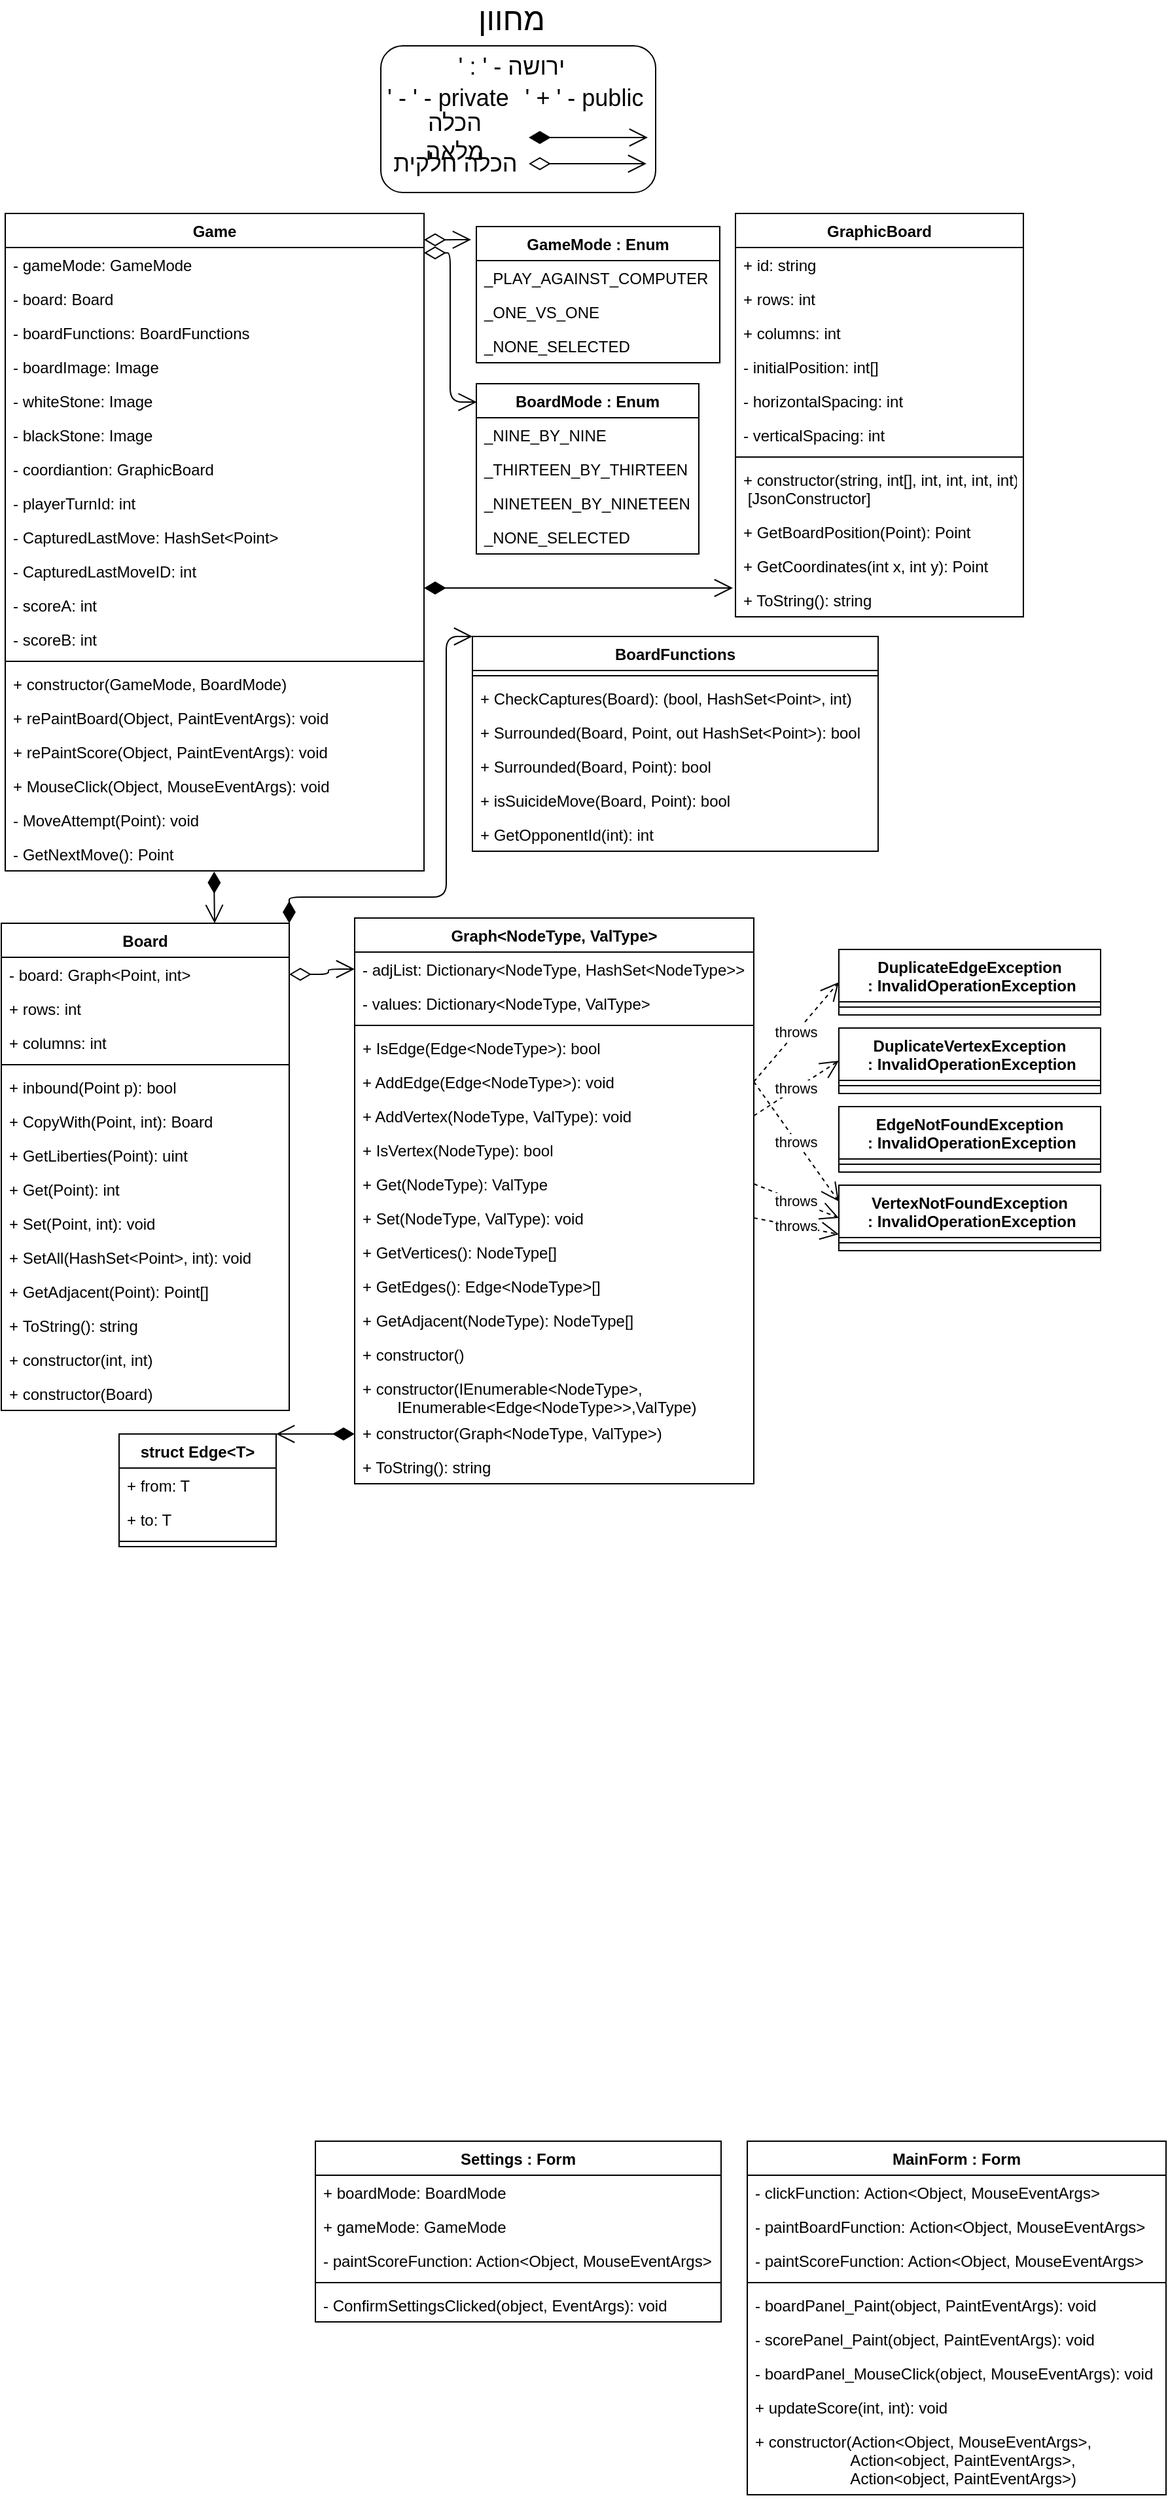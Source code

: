 <mxfile version="14.6.13" type="device"><diagram id="C5RBs43oDa-KdzZeNtuy" name="Page-1"><mxGraphModel dx="1331" dy="2022" grid="1" gridSize="10" guides="1" tooltips="1" connect="1" arrows="1" fold="1" page="1" pageScale="1" pageWidth="827" pageHeight="1169" math="0" shadow="0"><root><mxCell id="WIyWlLk6GJQsqaUBKTNV-0"/><mxCell id="WIyWlLk6GJQsqaUBKTNV-1" parent="WIyWlLk6GJQsqaUBKTNV-0"/><mxCell id="zkfFHV4jXpPFQw0GAbJ--17" value="Graph&lt;NodeType, ValType&gt;" style="swimlane;fontStyle=1;align=center;verticalAlign=top;childLayout=stackLayout;horizontal=1;startSize=26;horizontalStack=0;resizeParent=1;resizeLast=0;collapsible=1;marginBottom=0;rounded=0;shadow=0;strokeWidth=1;" parent="WIyWlLk6GJQsqaUBKTNV-1" vertex="1"><mxGeometry x="300" y="636" width="305" height="432" as="geometry"><mxRectangle x="550" y="140" width="160" height="26" as="alternateBounds"/></mxGeometry></mxCell><mxCell id="zkfFHV4jXpPFQw0GAbJ--18" value="- adjList: Dictionary&lt;NodeType, HashSet&lt;NodeType&gt;&gt;" style="text;align=left;verticalAlign=top;spacingLeft=4;spacingRight=4;overflow=hidden;rotatable=0;points=[[0,0.5],[1,0.5]];portConstraint=eastwest;" parent="zkfFHV4jXpPFQw0GAbJ--17" vertex="1"><mxGeometry y="26" width="305" height="26" as="geometry"/></mxCell><mxCell id="zkfFHV4jXpPFQw0GAbJ--19" value="- values: Dictionary&lt;NodeType, ValType&gt;" style="text;align=left;verticalAlign=top;spacingLeft=4;spacingRight=4;overflow=hidden;rotatable=0;points=[[0,0.5],[1,0.5]];portConstraint=eastwest;rounded=0;shadow=0;html=0;" parent="zkfFHV4jXpPFQw0GAbJ--17" vertex="1"><mxGeometry y="52" width="305" height="26" as="geometry"/></mxCell><mxCell id="zkfFHV4jXpPFQw0GAbJ--23" value="" style="line;html=1;strokeWidth=1;align=left;verticalAlign=middle;spacingTop=-1;spacingLeft=3;spacingRight=3;rotatable=0;labelPosition=right;points=[];portConstraint=eastwest;" parent="zkfFHV4jXpPFQw0GAbJ--17" vertex="1"><mxGeometry y="78" width="305" height="8" as="geometry"/></mxCell><mxCell id="zkfFHV4jXpPFQw0GAbJ--24" value="+ IsEdge(Edge&lt;NodeType&gt;): bool" style="text;align=left;verticalAlign=top;spacingLeft=4;spacingRight=4;overflow=hidden;rotatable=0;points=[[0,0.5],[1,0.5]];portConstraint=eastwest;" parent="zkfFHV4jXpPFQw0GAbJ--17" vertex="1"><mxGeometry y="86" width="305" height="26" as="geometry"/></mxCell><mxCell id="nq39gOiskiao8CC0MEK8-14" value="+ AddEdge(Edge&lt;NodeType&gt;): void" style="text;align=left;verticalAlign=top;spacingLeft=4;spacingRight=4;overflow=hidden;rotatable=0;points=[[0,0.5],[1,0.5]];portConstraint=eastwest;" parent="zkfFHV4jXpPFQw0GAbJ--17" vertex="1"><mxGeometry y="112" width="305" height="26" as="geometry"/></mxCell><mxCell id="nq39gOiskiao8CC0MEK8-15" value="+ AddVertex(NodeType, ValType): void" style="text;align=left;verticalAlign=top;spacingLeft=4;spacingRight=4;overflow=hidden;rotatable=0;points=[[0,0.5],[1,0.5]];portConstraint=eastwest;" parent="zkfFHV4jXpPFQw0GAbJ--17" vertex="1"><mxGeometry y="138" width="305" height="26" as="geometry"/></mxCell><mxCell id="nq39gOiskiao8CC0MEK8-16" value="+ IsVertex(NodeType): bool" style="text;align=left;verticalAlign=top;spacingLeft=4;spacingRight=4;overflow=hidden;rotatable=0;points=[[0,0.5],[1,0.5]];portConstraint=eastwest;" parent="zkfFHV4jXpPFQw0GAbJ--17" vertex="1"><mxGeometry y="164" width="305" height="26" as="geometry"/></mxCell><mxCell id="nq39gOiskiao8CC0MEK8-18" value="+ Get(NodeType): ValType" style="text;align=left;verticalAlign=top;spacingLeft=4;spacingRight=4;overflow=hidden;rotatable=0;points=[[0,0.5],[1,0.5]];portConstraint=eastwest;" parent="zkfFHV4jXpPFQw0GAbJ--17" vertex="1"><mxGeometry y="190" width="305" height="26" as="geometry"/></mxCell><mxCell id="nq39gOiskiao8CC0MEK8-17" value="+ Set(NodeType, ValType): void" style="text;align=left;verticalAlign=top;spacingLeft=4;spacingRight=4;overflow=hidden;rotatable=0;points=[[0,0.5],[1,0.5]];portConstraint=eastwest;" parent="zkfFHV4jXpPFQw0GAbJ--17" vertex="1"><mxGeometry y="216" width="305" height="26" as="geometry"/></mxCell><mxCell id="AbE8w5AkDCyP-U5R1b4D-13" value="+ GetVertices(): NodeType[] " style="text;align=left;verticalAlign=top;spacingLeft=4;spacingRight=4;overflow=hidden;rotatable=0;points=[[0,0.5],[1,0.5]];portConstraint=eastwest;" parent="zkfFHV4jXpPFQw0GAbJ--17" vertex="1"><mxGeometry y="242" width="305" height="26" as="geometry"/></mxCell><mxCell id="AbE8w5AkDCyP-U5R1b4D-14" value="+ GetEdges(): Edge&lt;NodeType&gt;[]" style="text;align=left;verticalAlign=top;spacingLeft=4;spacingRight=4;overflow=hidden;rotatable=0;points=[[0,0.5],[1,0.5]];portConstraint=eastwest;" parent="zkfFHV4jXpPFQw0GAbJ--17" vertex="1"><mxGeometry y="268" width="305" height="26" as="geometry"/></mxCell><mxCell id="AbE8w5AkDCyP-U5R1b4D-15" value="+ GetAdjacent(NodeType): NodeType[]" style="text;align=left;verticalAlign=top;spacingLeft=4;spacingRight=4;overflow=hidden;rotatable=0;points=[[0,0.5],[1,0.5]];portConstraint=eastwest;" parent="zkfFHV4jXpPFQw0GAbJ--17" vertex="1"><mxGeometry y="294" width="305" height="26" as="geometry"/></mxCell><mxCell id="64aTgKMH3SG0tLnW1F_8-0" value="+ constructor()" style="text;align=left;verticalAlign=top;spacingLeft=4;spacingRight=4;overflow=hidden;rotatable=0;points=[[0,0.5],[1,0.5]];portConstraint=eastwest;" parent="zkfFHV4jXpPFQw0GAbJ--17" vertex="1"><mxGeometry y="320" width="305" height="26" as="geometry"/></mxCell><mxCell id="nq39gOiskiao8CC0MEK8-36" value="+ constructor(IEnumerable&lt;NodeType&gt;,&#10;        IEnumerable&lt;Edge&lt;NodeType&gt;&gt;,ValType)" style="text;align=left;verticalAlign=top;spacingLeft=4;spacingRight=4;overflow=hidden;rotatable=0;points=[[0,0.5],[1,0.5]];portConstraint=eastwest;" parent="zkfFHV4jXpPFQw0GAbJ--17" vertex="1"><mxGeometry y="346" width="305" height="34" as="geometry"/></mxCell><mxCell id="64aTgKMH3SG0tLnW1F_8-1" value="+ constructor(Graph&lt;NodeType, ValType&gt;)" style="text;align=left;verticalAlign=top;spacingLeft=4;spacingRight=4;overflow=hidden;rotatable=0;points=[[0,0.5],[1,0.5]];portConstraint=eastwest;" parent="zkfFHV4jXpPFQw0GAbJ--17" vertex="1"><mxGeometry y="380" width="305" height="26" as="geometry"/></mxCell><mxCell id="64aTgKMH3SG0tLnW1F_8-3" value="+ ToString(): string" style="text;align=left;verticalAlign=top;spacingLeft=4;spacingRight=4;overflow=hidden;rotatable=0;points=[[0,0.5],[1,0.5]];portConstraint=eastwest;" parent="zkfFHV4jXpPFQw0GAbJ--17" vertex="1"><mxGeometry y="406" width="305" height="26" as="geometry"/></mxCell><mxCell id="nq39gOiskiao8CC0MEK8-0" value="DuplicateVertexException&#10; : InvalidOperationException" style="swimlane;fontStyle=1;align=center;verticalAlign=top;childLayout=stackLayout;horizontal=1;startSize=40;horizontalStack=0;resizeParent=1;resizeLast=0;collapsible=1;marginBottom=0;rounded=0;shadow=0;strokeWidth=1;" parent="WIyWlLk6GJQsqaUBKTNV-1" vertex="1"><mxGeometry x="670" y="720" width="200" height="50" as="geometry"><mxRectangle x="550" y="140" width="160" height="26" as="alternateBounds"/></mxGeometry></mxCell><mxCell id="nq39gOiskiao8CC0MEK8-5" value="" style="line;html=1;strokeWidth=1;align=left;verticalAlign=middle;spacingTop=-1;spacingLeft=3;spacingRight=3;rotatable=0;labelPosition=right;points=[];portConstraint=eastwest;" parent="nq39gOiskiao8CC0MEK8-0" vertex="1"><mxGeometry y="40" width="200" height="8" as="geometry"/></mxCell><mxCell id="nq39gOiskiao8CC0MEK8-8" value="VertexNotFoundException&#10; : InvalidOperationException" style="swimlane;fontStyle=1;align=center;verticalAlign=top;childLayout=stackLayout;horizontal=1;startSize=40;horizontalStack=0;resizeParent=1;resizeLast=0;collapsible=1;marginBottom=0;rounded=0;shadow=0;strokeWidth=1;" parent="WIyWlLk6GJQsqaUBKTNV-1" vertex="1"><mxGeometry x="670" y="840" width="200" height="50" as="geometry"><mxRectangle x="550" y="140" width="160" height="26" as="alternateBounds"/></mxGeometry></mxCell><mxCell id="nq39gOiskiao8CC0MEK8-9" value="" style="line;html=1;strokeWidth=1;align=left;verticalAlign=middle;spacingTop=-1;spacingLeft=3;spacingRight=3;rotatable=0;labelPosition=right;points=[];portConstraint=eastwest;" parent="nq39gOiskiao8CC0MEK8-8" vertex="1"><mxGeometry y="40" width="200" height="8" as="geometry"/></mxCell><mxCell id="nq39gOiskiao8CC0MEK8-10" value="DuplicateEdgeException&#10; : InvalidOperationException" style="swimlane;fontStyle=1;align=center;verticalAlign=top;childLayout=stackLayout;horizontal=1;startSize=40;horizontalStack=0;resizeParent=1;resizeLast=0;collapsible=1;marginBottom=0;rounded=0;shadow=0;strokeWidth=1;" parent="WIyWlLk6GJQsqaUBKTNV-1" vertex="1"><mxGeometry x="670" y="660" width="200" height="50" as="geometry"><mxRectangle x="550" y="140" width="160" height="26" as="alternateBounds"/></mxGeometry></mxCell><mxCell id="nq39gOiskiao8CC0MEK8-11" value="" style="line;html=1;strokeWidth=1;align=left;verticalAlign=middle;spacingTop=-1;spacingLeft=3;spacingRight=3;rotatable=0;labelPosition=right;points=[];portConstraint=eastwest;" parent="nq39gOiskiao8CC0MEK8-10" vertex="1"><mxGeometry y="40" width="200" height="8" as="geometry"/></mxCell><mxCell id="nq39gOiskiao8CC0MEK8-12" value="EdgeNotFoundException&#10; : InvalidOperationException" style="swimlane;fontStyle=1;align=center;verticalAlign=top;childLayout=stackLayout;horizontal=1;startSize=40;horizontalStack=0;resizeParent=1;resizeLast=0;collapsible=1;marginBottom=0;rounded=0;shadow=0;strokeWidth=1;" parent="WIyWlLk6GJQsqaUBKTNV-1" vertex="1"><mxGeometry x="670" y="780" width="200" height="50" as="geometry"><mxRectangle x="550" y="140" width="160" height="26" as="alternateBounds"/></mxGeometry></mxCell><mxCell id="nq39gOiskiao8CC0MEK8-13" value="" style="line;html=1;strokeWidth=1;align=left;verticalAlign=middle;spacingTop=-1;spacingLeft=3;spacingRight=3;rotatable=0;labelPosition=right;points=[];portConstraint=eastwest;" parent="nq39gOiskiao8CC0MEK8-12" vertex="1"><mxGeometry y="40" width="200" height="8" as="geometry"/></mxCell><mxCell id="nq39gOiskiao8CC0MEK8-19" value="throws" style="endArrow=open;endSize=12;dashed=1;html=1;entryX=0;entryY=0.25;entryDx=0;entryDy=0;exitX=1;exitY=0.5;exitDx=0;exitDy=0;" parent="WIyWlLk6GJQsqaUBKTNV-1" source="nq39gOiskiao8CC0MEK8-14" target="nq39gOiskiao8CC0MEK8-8" edge="1"><mxGeometry width="160" relative="1" as="geometry"><mxPoint x="335" y="1308" as="sourcePoint"/><mxPoint x="495" y="1308" as="targetPoint"/></mxGeometry></mxCell><mxCell id="nq39gOiskiao8CC0MEK8-20" value="throws" style="endArrow=open;endSize=12;dashed=1;html=1;entryX=0;entryY=0.5;entryDx=0;entryDy=0;exitX=1;exitY=0.5;exitDx=0;exitDy=0;" parent="WIyWlLk6GJQsqaUBKTNV-1" source="nq39gOiskiao8CC0MEK8-14" target="nq39gOiskiao8CC0MEK8-10" edge="1"><mxGeometry width="160" relative="1" as="geometry"><mxPoint x="445" y="1293" as="sourcePoint"/><mxPoint x="555" y="1263" as="targetPoint"/></mxGeometry></mxCell><mxCell id="nq39gOiskiao8CC0MEK8-21" value="throws" style="endArrow=open;endSize=12;dashed=1;html=1;exitX=1;exitY=0.5;exitDx=0;exitDy=0;entryX=0;entryY=0.5;entryDx=0;entryDy=0;" parent="WIyWlLk6GJQsqaUBKTNV-1" source="nq39gOiskiao8CC0MEK8-15" target="nq39gOiskiao8CC0MEK8-0" edge="1"><mxGeometry width="160" relative="1" as="geometry"><mxPoint x="455" y="1303" as="sourcePoint"/><mxPoint x="495" y="1358" as="targetPoint"/></mxGeometry></mxCell><mxCell id="nq39gOiskiao8CC0MEK8-22" value="throws" style="endArrow=open;endSize=12;dashed=1;html=1;entryX=0;entryY=0.5;entryDx=0;entryDy=0;exitX=1;exitY=0.5;exitDx=0;exitDy=0;" parent="WIyWlLk6GJQsqaUBKTNV-1" source="nq39gOiskiao8CC0MEK8-18" target="nq39gOiskiao8CC0MEK8-8" edge="1"><mxGeometry width="160" relative="1" as="geometry"><mxPoint x="465" y="1313" as="sourcePoint"/><mxPoint x="575" y="1283" as="targetPoint"/></mxGeometry></mxCell><mxCell id="nq39gOiskiao8CC0MEK8-23" value="throws" style="endArrow=open;endSize=12;dashed=1;html=1;exitX=1;exitY=0.5;exitDx=0;exitDy=0;entryX=0;entryY=0.75;entryDx=0;entryDy=0;" parent="WIyWlLk6GJQsqaUBKTNV-1" source="nq39gOiskiao8CC0MEK8-17" target="nq39gOiskiao8CC0MEK8-8" edge="1"><mxGeometry width="160" relative="1" as="geometry"><mxPoint x="475" y="1323" as="sourcePoint"/><mxPoint x="545" y="1386" as="targetPoint"/></mxGeometry></mxCell><mxCell id="nq39gOiskiao8CC0MEK8-24" value="struct Edge&lt;T&gt;" style="swimlane;fontStyle=1;align=center;verticalAlign=top;childLayout=stackLayout;horizontal=1;startSize=26;horizontalStack=0;resizeParent=1;resizeLast=0;collapsible=1;marginBottom=0;rounded=0;shadow=0;strokeWidth=1;" parent="WIyWlLk6GJQsqaUBKTNV-1" vertex="1"><mxGeometry x="120" y="1030" width="120" height="86" as="geometry"><mxRectangle x="550" y="140" width="160" height="26" as="alternateBounds"/></mxGeometry></mxCell><mxCell id="nq39gOiskiao8CC0MEK8-25" value="+ from: T" style="text;align=left;verticalAlign=top;spacingLeft=4;spacingRight=4;overflow=hidden;rotatable=0;points=[[0,0.5],[1,0.5]];portConstraint=eastwest;" parent="nq39gOiskiao8CC0MEK8-24" vertex="1"><mxGeometry y="26" width="120" height="26" as="geometry"/></mxCell><mxCell id="nq39gOiskiao8CC0MEK8-26" value="+ to: T" style="text;align=left;verticalAlign=top;spacingLeft=4;spacingRight=4;overflow=hidden;rotatable=0;points=[[0,0.5],[1,0.5]];portConstraint=eastwest;rounded=0;shadow=0;html=0;" parent="nq39gOiskiao8CC0MEK8-24" vertex="1"><mxGeometry y="52" width="120" height="26" as="geometry"/></mxCell><mxCell id="nq39gOiskiao8CC0MEK8-27" value="" style="line;html=1;strokeWidth=1;align=left;verticalAlign=middle;spacingTop=-1;spacingLeft=3;spacingRight=3;rotatable=0;labelPosition=right;points=[];portConstraint=eastwest;" parent="nq39gOiskiao8CC0MEK8-24" vertex="1"><mxGeometry y="78" width="120" height="8" as="geometry"/></mxCell><mxCell id="AbE8w5AkDCyP-U5R1b4D-0" value="GameMode : Enum" style="swimlane;fontStyle=1;childLayout=stackLayout;horizontal=1;startSize=26;fillColor=none;horizontalStack=0;resizeParent=1;resizeParentMax=0;resizeLast=0;collapsible=1;marginBottom=0;" parent="WIyWlLk6GJQsqaUBKTNV-1" vertex="1"><mxGeometry x="393" y="108" width="186" height="104" as="geometry"/></mxCell><mxCell id="AbE8w5AkDCyP-U5R1b4D-1" value="_PLAY_AGAINST_COMPUTER" style="text;strokeColor=none;fillColor=none;align=left;verticalAlign=top;spacingLeft=4;spacingRight=4;overflow=hidden;rotatable=0;points=[[0,0.5],[1,0.5]];portConstraint=eastwest;" parent="AbE8w5AkDCyP-U5R1b4D-0" vertex="1"><mxGeometry y="26" width="186" height="26" as="geometry"/></mxCell><mxCell id="AbE8w5AkDCyP-U5R1b4D-2" value="_ONE_VS_ONE" style="text;strokeColor=none;fillColor=none;align=left;verticalAlign=top;spacingLeft=4;spacingRight=4;overflow=hidden;rotatable=0;points=[[0,0.5],[1,0.5]];portConstraint=eastwest;" parent="AbE8w5AkDCyP-U5R1b4D-0" vertex="1"><mxGeometry y="52" width="186" height="26" as="geometry"/></mxCell><mxCell id="AbE8w5AkDCyP-U5R1b4D-3" value="_NONE_SELECTED" style="text;strokeColor=none;fillColor=none;align=left;verticalAlign=top;spacingLeft=4;spacingRight=4;overflow=hidden;rotatable=0;points=[[0,0.5],[1,0.5]];portConstraint=eastwest;" parent="AbE8w5AkDCyP-U5R1b4D-0" vertex="1"><mxGeometry y="78" width="186" height="26" as="geometry"/></mxCell><mxCell id="AbE8w5AkDCyP-U5R1b4D-4" value="BoardMode : Enum" style="swimlane;fontStyle=1;childLayout=stackLayout;horizontal=1;startSize=26;fillColor=none;horizontalStack=0;resizeParent=1;resizeParentMax=0;resizeLast=0;collapsible=1;marginBottom=0;" parent="WIyWlLk6GJQsqaUBKTNV-1" vertex="1"><mxGeometry x="393" y="228" width="170" height="130" as="geometry"/></mxCell><mxCell id="AbE8w5AkDCyP-U5R1b4D-5" value="_NINE_BY_NINE" style="text;strokeColor=none;fillColor=none;align=left;verticalAlign=top;spacingLeft=4;spacingRight=4;overflow=hidden;rotatable=0;points=[[0,0.5],[1,0.5]];portConstraint=eastwest;" parent="AbE8w5AkDCyP-U5R1b4D-4" vertex="1"><mxGeometry y="26" width="170" height="26" as="geometry"/></mxCell><mxCell id="AbE8w5AkDCyP-U5R1b4D-6" value="_THIRTEEN_BY_THIRTEEN" style="text;strokeColor=none;fillColor=none;align=left;verticalAlign=top;spacingLeft=4;spacingRight=4;overflow=hidden;rotatable=0;points=[[0,0.5],[1,0.5]];portConstraint=eastwest;" parent="AbE8w5AkDCyP-U5R1b4D-4" vertex="1"><mxGeometry y="52" width="170" height="26" as="geometry"/></mxCell><mxCell id="AbE8w5AkDCyP-U5R1b4D-7" value="_NINETEEN_BY_NINETEEN" style="text;strokeColor=none;fillColor=none;align=left;verticalAlign=top;spacingLeft=4;spacingRight=4;overflow=hidden;rotatable=0;points=[[0,0.5],[1,0.5]];portConstraint=eastwest;" parent="AbE8w5AkDCyP-U5R1b4D-4" vertex="1"><mxGeometry y="78" width="170" height="26" as="geometry"/></mxCell><mxCell id="AbE8w5AkDCyP-U5R1b4D-8" value="_NONE_SELECTED" style="text;strokeColor=none;fillColor=none;align=left;verticalAlign=top;spacingLeft=4;spacingRight=4;overflow=hidden;rotatable=0;points=[[0,0.5],[1,0.5]];portConstraint=eastwest;" parent="AbE8w5AkDCyP-U5R1b4D-4" vertex="1"><mxGeometry y="104" width="170" height="26" as="geometry"/></mxCell><mxCell id="AbE8w5AkDCyP-U5R1b4D-9" value="Game" style="swimlane;fontStyle=1;align=center;verticalAlign=top;childLayout=stackLayout;horizontal=1;startSize=26;horizontalStack=0;resizeParent=1;resizeParentMax=0;resizeLast=0;collapsible=1;marginBottom=0;" parent="WIyWlLk6GJQsqaUBKTNV-1" vertex="1"><mxGeometry x="33" y="98" width="320" height="502" as="geometry"/></mxCell><mxCell id="AbE8w5AkDCyP-U5R1b4D-10" value="- gameMode: GameMode" style="text;strokeColor=none;fillColor=none;align=left;verticalAlign=top;spacingLeft=4;spacingRight=4;overflow=hidden;rotatable=0;points=[[0,0.5],[1,0.5]];portConstraint=eastwest;" parent="AbE8w5AkDCyP-U5R1b4D-9" vertex="1"><mxGeometry y="26" width="320" height="26" as="geometry"/></mxCell><mxCell id="AbE8w5AkDCyP-U5R1b4D-69" value="- board: Board&#10;" style="text;strokeColor=none;fillColor=none;align=left;verticalAlign=top;spacingLeft=4;spacingRight=4;overflow=hidden;rotatable=0;points=[[0,0.5],[1,0.5]];portConstraint=eastwest;" parent="AbE8w5AkDCyP-U5R1b4D-9" vertex="1"><mxGeometry y="52" width="320" height="26" as="geometry"/></mxCell><mxCell id="AbE8w5AkDCyP-U5R1b4D-70" value="- boardFunctions: BoardFunctions" style="text;strokeColor=none;fillColor=none;align=left;verticalAlign=top;spacingLeft=4;spacingRight=4;overflow=hidden;rotatable=0;points=[[0,0.5],[1,0.5]];portConstraint=eastwest;" parent="AbE8w5AkDCyP-U5R1b4D-9" vertex="1"><mxGeometry y="78" width="320" height="26" as="geometry"/></mxCell><mxCell id="AbE8w5AkDCyP-U5R1b4D-71" value="- boardImage: Image" style="text;strokeColor=none;fillColor=none;align=left;verticalAlign=top;spacingLeft=4;spacingRight=4;overflow=hidden;rotatable=0;points=[[0,0.5],[1,0.5]];portConstraint=eastwest;" parent="AbE8w5AkDCyP-U5R1b4D-9" vertex="1"><mxGeometry y="104" width="320" height="26" as="geometry"/></mxCell><mxCell id="AbE8w5AkDCyP-U5R1b4D-72" value="- whiteStone: Image" style="text;strokeColor=none;fillColor=none;align=left;verticalAlign=top;spacingLeft=4;spacingRight=4;overflow=hidden;rotatable=0;points=[[0,0.5],[1,0.5]];portConstraint=eastwest;" parent="AbE8w5AkDCyP-U5R1b4D-9" vertex="1"><mxGeometry y="130" width="320" height="26" as="geometry"/></mxCell><mxCell id="AbE8w5AkDCyP-U5R1b4D-73" value="- blackStone: Image" style="text;strokeColor=none;fillColor=none;align=left;verticalAlign=top;spacingLeft=4;spacingRight=4;overflow=hidden;rotatable=0;points=[[0,0.5],[1,0.5]];portConstraint=eastwest;" parent="AbE8w5AkDCyP-U5R1b4D-9" vertex="1"><mxGeometry y="156" width="320" height="26" as="geometry"/></mxCell><mxCell id="AbE8w5AkDCyP-U5R1b4D-74" value="- coordiantion: GraphicBoard" style="text;strokeColor=none;fillColor=none;align=left;verticalAlign=top;spacingLeft=4;spacingRight=4;overflow=hidden;rotatable=0;points=[[0,0.5],[1,0.5]];portConstraint=eastwest;" parent="AbE8w5AkDCyP-U5R1b4D-9" vertex="1"><mxGeometry y="182" width="320" height="26" as="geometry"/></mxCell><mxCell id="AbE8w5AkDCyP-U5R1b4D-81" value="- playerTurnId: int" style="text;strokeColor=none;fillColor=none;align=left;verticalAlign=top;spacingLeft=4;spacingRight=4;overflow=hidden;rotatable=0;points=[[0,0.5],[1,0.5]];portConstraint=eastwest;" parent="AbE8w5AkDCyP-U5R1b4D-9" vertex="1"><mxGeometry y="208" width="320" height="26" as="geometry"/></mxCell><mxCell id="AbE8w5AkDCyP-U5R1b4D-82" value="- CapturedLastMove: HashSet&lt;Point&gt;" style="text;strokeColor=none;fillColor=none;align=left;verticalAlign=top;spacingLeft=4;spacingRight=4;overflow=hidden;rotatable=0;points=[[0,0.5],[1,0.5]];portConstraint=eastwest;" parent="AbE8w5AkDCyP-U5R1b4D-9" vertex="1"><mxGeometry y="234" width="320" height="26" as="geometry"/></mxCell><mxCell id="AbE8w5AkDCyP-U5R1b4D-83" value="- CapturedLastMoveID: int" style="text;strokeColor=none;fillColor=none;align=left;verticalAlign=top;spacingLeft=4;spacingRight=4;overflow=hidden;rotatable=0;points=[[0,0.5],[1,0.5]];portConstraint=eastwest;" parent="AbE8w5AkDCyP-U5R1b4D-9" vertex="1"><mxGeometry y="260" width="320" height="26" as="geometry"/></mxCell><mxCell id="AbE8w5AkDCyP-U5R1b4D-84" value="- scoreA: int" style="text;strokeColor=none;fillColor=none;align=left;verticalAlign=top;spacingLeft=4;spacingRight=4;overflow=hidden;rotatable=0;points=[[0,0.5],[1,0.5]];portConstraint=eastwest;" parent="AbE8w5AkDCyP-U5R1b4D-9" vertex="1"><mxGeometry y="286" width="320" height="26" as="geometry"/></mxCell><mxCell id="AbE8w5AkDCyP-U5R1b4D-85" value="- scoreB: int" style="text;strokeColor=none;fillColor=none;align=left;verticalAlign=top;spacingLeft=4;spacingRight=4;overflow=hidden;rotatable=0;points=[[0,0.5],[1,0.5]];portConstraint=eastwest;" parent="AbE8w5AkDCyP-U5R1b4D-9" vertex="1"><mxGeometry y="312" width="320" height="26" as="geometry"/></mxCell><mxCell id="AbE8w5AkDCyP-U5R1b4D-11" value="" style="line;strokeWidth=1;fillColor=none;align=left;verticalAlign=middle;spacingTop=-1;spacingLeft=3;spacingRight=3;rotatable=0;labelPosition=right;points=[];portConstraint=eastwest;" parent="AbE8w5AkDCyP-U5R1b4D-9" vertex="1"><mxGeometry y="338" width="320" height="8" as="geometry"/></mxCell><mxCell id="AbE8w5AkDCyP-U5R1b4D-12" value="+ constructor(GameMode, BoardMode)" style="text;strokeColor=none;fillColor=none;align=left;verticalAlign=top;spacingLeft=4;spacingRight=4;overflow=hidden;rotatable=0;points=[[0,0.5],[1,0.5]];portConstraint=eastwest;" parent="AbE8w5AkDCyP-U5R1b4D-9" vertex="1"><mxGeometry y="346" width="320" height="26" as="geometry"/></mxCell><mxCell id="AbE8w5AkDCyP-U5R1b4D-75" value="+ rePaintBoard(Object, PaintEventArgs): void" style="text;strokeColor=none;fillColor=none;align=left;verticalAlign=top;spacingLeft=4;spacingRight=4;overflow=hidden;rotatable=0;points=[[0,0.5],[1,0.5]];portConstraint=eastwest;" parent="AbE8w5AkDCyP-U5R1b4D-9" vertex="1"><mxGeometry y="372" width="320" height="26" as="geometry"/></mxCell><mxCell id="AbE8w5AkDCyP-U5R1b4D-86" value="+ rePaintScore(Object, PaintEventArgs): void" style="text;strokeColor=none;fillColor=none;align=left;verticalAlign=top;spacingLeft=4;spacingRight=4;overflow=hidden;rotatable=0;points=[[0,0.5],[1,0.5]];portConstraint=eastwest;" parent="AbE8w5AkDCyP-U5R1b4D-9" vertex="1"><mxGeometry y="398" width="320" height="26" as="geometry"/></mxCell><mxCell id="AbE8w5AkDCyP-U5R1b4D-76" value="+ MouseClick(Object, MouseEventArgs): void" style="text;strokeColor=none;fillColor=none;align=left;verticalAlign=top;spacingLeft=4;spacingRight=4;overflow=hidden;rotatable=0;points=[[0,0.5],[1,0.5]];portConstraint=eastwest;" parent="AbE8w5AkDCyP-U5R1b4D-9" vertex="1"><mxGeometry y="424" width="320" height="26" as="geometry"/></mxCell><mxCell id="AbE8w5AkDCyP-U5R1b4D-77" value="- MoveAttempt(Point): void&#10;" style="text;strokeColor=none;fillColor=none;align=left;verticalAlign=top;spacingLeft=4;spacingRight=4;overflow=hidden;rotatable=0;points=[[0,0.5],[1,0.5]];portConstraint=eastwest;" parent="AbE8w5AkDCyP-U5R1b4D-9" vertex="1"><mxGeometry y="450" width="320" height="26" as="geometry"/></mxCell><mxCell id="AbE8w5AkDCyP-U5R1b4D-78" value="- GetNextMove(): Point&#10;" style="text;strokeColor=none;fillColor=none;align=left;verticalAlign=top;spacingLeft=4;spacingRight=4;overflow=hidden;rotatable=0;points=[[0,0.5],[1,0.5]];portConstraint=eastwest;" parent="AbE8w5AkDCyP-U5R1b4D-9" vertex="1"><mxGeometry y="476" width="320" height="26" as="geometry"/></mxCell><mxCell id="AbE8w5AkDCyP-U5R1b4D-16" value="Board" style="swimlane;fontStyle=1;align=center;verticalAlign=top;childLayout=stackLayout;horizontal=1;startSize=26;horizontalStack=0;resizeParent=1;resizeParentMax=0;resizeLast=0;collapsible=1;marginBottom=0;" parent="WIyWlLk6GJQsqaUBKTNV-1" vertex="1"><mxGeometry x="30" y="640" width="220" height="372" as="geometry"/></mxCell><mxCell id="AbE8w5AkDCyP-U5R1b4D-17" value="- board: Graph&lt;Point, int&gt;" style="text;strokeColor=none;fillColor=none;align=left;verticalAlign=top;spacingLeft=4;spacingRight=4;overflow=hidden;rotatable=0;points=[[0,0.5],[1,0.5]];portConstraint=eastwest;" parent="AbE8w5AkDCyP-U5R1b4D-16" vertex="1"><mxGeometry y="26" width="220" height="26" as="geometry"/></mxCell><mxCell id="AbE8w5AkDCyP-U5R1b4D-30" value="+ rows: int" style="text;strokeColor=none;fillColor=none;align=left;verticalAlign=top;spacingLeft=4;spacingRight=4;overflow=hidden;rotatable=0;points=[[0,0.5],[1,0.5]];portConstraint=eastwest;" parent="AbE8w5AkDCyP-U5R1b4D-16" vertex="1"><mxGeometry y="52" width="220" height="26" as="geometry"/></mxCell><mxCell id="AbE8w5AkDCyP-U5R1b4D-31" value="+ columns: int" style="text;strokeColor=none;fillColor=none;align=left;verticalAlign=top;spacingLeft=4;spacingRight=4;overflow=hidden;rotatable=0;points=[[0,0.5],[1,0.5]];portConstraint=eastwest;" parent="AbE8w5AkDCyP-U5R1b4D-16" vertex="1"><mxGeometry y="78" width="220" height="26" as="geometry"/></mxCell><mxCell id="AbE8w5AkDCyP-U5R1b4D-18" value="" style="line;strokeWidth=1;fillColor=none;align=left;verticalAlign=middle;spacingTop=-1;spacingLeft=3;spacingRight=3;rotatable=0;labelPosition=right;points=[];portConstraint=eastwest;" parent="AbE8w5AkDCyP-U5R1b4D-16" vertex="1"><mxGeometry y="104" width="220" height="8" as="geometry"/></mxCell><mxCell id="AbE8w5AkDCyP-U5R1b4D-19" value="+ inbound(Point p): bool" style="text;strokeColor=none;fillColor=none;align=left;verticalAlign=top;spacingLeft=4;spacingRight=4;overflow=hidden;rotatable=0;points=[[0,0.5],[1,0.5]];portConstraint=eastwest;" parent="AbE8w5AkDCyP-U5R1b4D-16" vertex="1"><mxGeometry y="112" width="220" height="26" as="geometry"/></mxCell><mxCell id="AbE8w5AkDCyP-U5R1b4D-20" value="+ CopyWith(Point, int): Board" style="text;strokeColor=none;fillColor=none;align=left;verticalAlign=top;spacingLeft=4;spacingRight=4;overflow=hidden;rotatable=0;points=[[0,0.5],[1,0.5]];portConstraint=eastwest;" parent="AbE8w5AkDCyP-U5R1b4D-16" vertex="1"><mxGeometry y="138" width="220" height="26" as="geometry"/></mxCell><mxCell id="AbE8w5AkDCyP-U5R1b4D-23" value="+ GetLiberties(Point): uint" style="text;strokeColor=none;fillColor=none;align=left;verticalAlign=top;spacingLeft=4;spacingRight=4;overflow=hidden;rotatable=0;points=[[0,0.5],[1,0.5]];portConstraint=eastwest;" parent="AbE8w5AkDCyP-U5R1b4D-16" vertex="1"><mxGeometry y="164" width="220" height="26" as="geometry"/></mxCell><mxCell id="AbE8w5AkDCyP-U5R1b4D-22" value="+ Get(Point): int" style="text;strokeColor=none;fillColor=none;align=left;verticalAlign=top;spacingLeft=4;spacingRight=4;overflow=hidden;rotatable=0;points=[[0,0.5],[1,0.5]];portConstraint=eastwest;" parent="AbE8w5AkDCyP-U5R1b4D-16" vertex="1"><mxGeometry y="190" width="220" height="26" as="geometry"/></mxCell><mxCell id="AbE8w5AkDCyP-U5R1b4D-24" value="+ Set(Point, int): void" style="text;strokeColor=none;fillColor=none;align=left;verticalAlign=top;spacingLeft=4;spacingRight=4;overflow=hidden;rotatable=0;points=[[0,0.5],[1,0.5]];portConstraint=eastwest;" parent="AbE8w5AkDCyP-U5R1b4D-16" vertex="1"><mxGeometry y="216" width="220" height="26" as="geometry"/></mxCell><mxCell id="AbE8w5AkDCyP-U5R1b4D-25" value="+ SetAll(HashSet&lt;Point&gt;, int): void" style="text;strokeColor=none;fillColor=none;align=left;verticalAlign=top;spacingLeft=4;spacingRight=4;overflow=hidden;rotatable=0;points=[[0,0.5],[1,0.5]];portConstraint=eastwest;" parent="AbE8w5AkDCyP-U5R1b4D-16" vertex="1"><mxGeometry y="242" width="220" height="26" as="geometry"/></mxCell><mxCell id="AbE8w5AkDCyP-U5R1b4D-26" value="+ GetAdjacent(Point): Point[]" style="text;strokeColor=none;fillColor=none;align=left;verticalAlign=top;spacingLeft=4;spacingRight=4;overflow=hidden;rotatable=0;points=[[0,0.5],[1,0.5]];portConstraint=eastwest;" parent="AbE8w5AkDCyP-U5R1b4D-16" vertex="1"><mxGeometry y="268" width="220" height="26" as="geometry"/></mxCell><mxCell id="AbE8w5AkDCyP-U5R1b4D-27" value="+ ToString(): string" style="text;strokeColor=none;fillColor=none;align=left;verticalAlign=top;spacingLeft=4;spacingRight=4;overflow=hidden;rotatable=0;points=[[0,0.5],[1,0.5]];portConstraint=eastwest;" parent="AbE8w5AkDCyP-U5R1b4D-16" vertex="1"><mxGeometry y="294" width="220" height="26" as="geometry"/></mxCell><mxCell id="AbE8w5AkDCyP-U5R1b4D-28" value="+ constructor(int, int)" style="text;strokeColor=none;fillColor=none;align=left;verticalAlign=top;spacingLeft=4;spacingRight=4;overflow=hidden;rotatable=0;points=[[0,0.5],[1,0.5]];portConstraint=eastwest;" parent="AbE8w5AkDCyP-U5R1b4D-16" vertex="1"><mxGeometry y="320" width="220" height="26" as="geometry"/></mxCell><mxCell id="AbE8w5AkDCyP-U5R1b4D-29" value="+ constructor(Board)" style="text;strokeColor=none;fillColor=none;align=left;verticalAlign=top;spacingLeft=4;spacingRight=4;overflow=hidden;rotatable=0;points=[[0,0.5],[1,0.5]];portConstraint=eastwest;" parent="AbE8w5AkDCyP-U5R1b4D-16" vertex="1"><mxGeometry y="346" width="220" height="26" as="geometry"/></mxCell><mxCell id="AbE8w5AkDCyP-U5R1b4D-32" value="MainForm : Form" style="swimlane;fontStyle=1;align=center;verticalAlign=top;childLayout=stackLayout;horizontal=1;startSize=26;horizontalStack=0;resizeParent=1;resizeParentMax=0;resizeLast=0;collapsible=1;marginBottom=0;" parent="WIyWlLk6GJQsqaUBKTNV-1" vertex="1"><mxGeometry x="600" y="1570" width="320" height="270" as="geometry"/></mxCell><mxCell id="AbE8w5AkDCyP-U5R1b4D-33" value="- clickFunction: Action&lt;Object, MouseEventArgs&gt;" style="text;strokeColor=none;fillColor=none;align=left;verticalAlign=top;spacingLeft=4;spacingRight=4;overflow=hidden;rotatable=0;points=[[0,0.5],[1,0.5]];portConstraint=eastwest;" parent="AbE8w5AkDCyP-U5R1b4D-32" vertex="1"><mxGeometry y="26" width="320" height="26" as="geometry"/></mxCell><mxCell id="AbE8w5AkDCyP-U5R1b4D-47" value="- paintBoardFunction: Action&lt;Object, MouseEventArgs&gt;" style="text;strokeColor=none;fillColor=none;align=left;verticalAlign=top;spacingLeft=4;spacingRight=4;overflow=hidden;rotatable=0;points=[[0,0.5],[1,0.5]];portConstraint=eastwest;" parent="AbE8w5AkDCyP-U5R1b4D-32" vertex="1"><mxGeometry y="52" width="320" height="26" as="geometry"/></mxCell><mxCell id="AbE8w5AkDCyP-U5R1b4D-48" value="- paintScoreFunction: Action&lt;Object, MouseEventArgs&gt;" style="text;strokeColor=none;fillColor=none;align=left;verticalAlign=top;spacingLeft=4;spacingRight=4;overflow=hidden;rotatable=0;points=[[0,0.5],[1,0.5]];portConstraint=eastwest;" parent="AbE8w5AkDCyP-U5R1b4D-32" vertex="1"><mxGeometry y="78" width="320" height="26" as="geometry"/></mxCell><mxCell id="AbE8w5AkDCyP-U5R1b4D-36" value="" style="line;strokeWidth=1;fillColor=none;align=left;verticalAlign=middle;spacingTop=-1;spacingLeft=3;spacingRight=3;rotatable=0;labelPosition=right;points=[];portConstraint=eastwest;" parent="AbE8w5AkDCyP-U5R1b4D-32" vertex="1"><mxGeometry y="104" width="320" height="8" as="geometry"/></mxCell><mxCell id="AbE8w5AkDCyP-U5R1b4D-37" value="- boardPanel_Paint(object, PaintEventArgs): void" style="text;strokeColor=none;fillColor=none;align=left;verticalAlign=top;spacingLeft=4;spacingRight=4;overflow=hidden;rotatable=0;points=[[0,0.5],[1,0.5]];portConstraint=eastwest;" parent="AbE8w5AkDCyP-U5R1b4D-32" vertex="1"><mxGeometry y="112" width="320" height="26" as="geometry"/></mxCell><mxCell id="AbE8w5AkDCyP-U5R1b4D-49" value="- scorePanel_Paint(object, PaintEventArgs): void" style="text;strokeColor=none;fillColor=none;align=left;verticalAlign=top;spacingLeft=4;spacingRight=4;overflow=hidden;rotatable=0;points=[[0,0.5],[1,0.5]];portConstraint=eastwest;" parent="AbE8w5AkDCyP-U5R1b4D-32" vertex="1"><mxGeometry y="138" width="320" height="26" as="geometry"/></mxCell><mxCell id="AbE8w5AkDCyP-U5R1b4D-38" value="- boardPanel_MouseClick(object, MouseEventArgs): void" style="text;strokeColor=none;fillColor=none;align=left;verticalAlign=top;spacingLeft=4;spacingRight=4;overflow=hidden;rotatable=0;points=[[0,0.5],[1,0.5]];portConstraint=eastwest;" parent="AbE8w5AkDCyP-U5R1b4D-32" vertex="1"><mxGeometry y="164" width="320" height="26" as="geometry"/></mxCell><mxCell id="AbE8w5AkDCyP-U5R1b4D-39" value="+ updateScore(int, int): void&#10;&#10;" style="text;strokeColor=none;fillColor=none;align=left;verticalAlign=top;spacingLeft=4;spacingRight=4;overflow=hidden;rotatable=0;points=[[0,0.5],[1,0.5]];portConstraint=eastwest;" parent="AbE8w5AkDCyP-U5R1b4D-32" vertex="1"><mxGeometry y="190" width="320" height="26" as="geometry"/></mxCell><mxCell id="AbE8w5AkDCyP-U5R1b4D-45" value="+ constructor(Action&lt;Object, MouseEventArgs&gt;,&#10;                      Action&lt;object, PaintEventArgs&gt;, &#10;                      Action&lt;object, PaintEventArgs&gt;)" style="text;strokeColor=none;fillColor=none;align=left;verticalAlign=top;spacingLeft=4;spacingRight=4;overflow=hidden;rotatable=0;points=[[0,0.5],[1,0.5]];portConstraint=eastwest;" parent="AbE8w5AkDCyP-U5R1b4D-32" vertex="1"><mxGeometry y="216" width="320" height="54" as="geometry"/></mxCell><mxCell id="AbE8w5AkDCyP-U5R1b4D-50" value="BoardFunctions" style="swimlane;fontStyle=1;align=center;verticalAlign=top;childLayout=stackLayout;horizontal=1;startSize=26;horizontalStack=0;resizeParent=1;resizeParentMax=0;resizeLast=0;collapsible=1;marginBottom=0;" parent="WIyWlLk6GJQsqaUBKTNV-1" vertex="1"><mxGeometry x="390" y="421" width="310" height="164" as="geometry"/></mxCell><mxCell id="AbE8w5AkDCyP-U5R1b4D-54" value="" style="line;strokeWidth=1;fillColor=none;align=left;verticalAlign=middle;spacingTop=-1;spacingLeft=3;spacingRight=3;rotatable=0;labelPosition=right;points=[];portConstraint=eastwest;" parent="AbE8w5AkDCyP-U5R1b4D-50" vertex="1"><mxGeometry y="26" width="310" height="8" as="geometry"/></mxCell><mxCell id="AbE8w5AkDCyP-U5R1b4D-68" value="+ CheckCaptures(Board): (bool, HashSet&lt;Point&gt;, int)" style="text;strokeColor=none;fillColor=none;align=left;verticalAlign=top;spacingLeft=4;spacingRight=4;overflow=hidden;rotatable=0;points=[[0,0.5],[1,0.5]];portConstraint=eastwest;" parent="AbE8w5AkDCyP-U5R1b4D-50" vertex="1"><mxGeometry y="34" width="310" height="26" as="geometry"/></mxCell><mxCell id="AbE8w5AkDCyP-U5R1b4D-55" value="+ Surrounded(Board, Point, out HashSet&lt;Point&gt;): bool&#10;&#10;" style="text;strokeColor=none;fillColor=none;align=left;verticalAlign=top;spacingLeft=4;spacingRight=4;overflow=hidden;rotatable=0;points=[[0,0.5],[1,0.5]];portConstraint=eastwest;" parent="AbE8w5AkDCyP-U5R1b4D-50" vertex="1"><mxGeometry y="60" width="310" height="26" as="geometry"/></mxCell><mxCell id="AbE8w5AkDCyP-U5R1b4D-66" value="+ Surrounded(Board, Point): bool&#10;&#10;" style="text;strokeColor=none;fillColor=none;align=left;verticalAlign=top;spacingLeft=4;spacingRight=4;overflow=hidden;rotatable=0;points=[[0,0.5],[1,0.5]];portConstraint=eastwest;" parent="AbE8w5AkDCyP-U5R1b4D-50" vertex="1"><mxGeometry y="86" width="310" height="26" as="geometry"/></mxCell><mxCell id="AbE8w5AkDCyP-U5R1b4D-65" value="+ isSuicideMove(Board, Point): bool" style="text;strokeColor=none;fillColor=none;align=left;verticalAlign=top;spacingLeft=4;spacingRight=4;overflow=hidden;rotatable=0;points=[[0,0.5],[1,0.5]];portConstraint=eastwest;" parent="AbE8w5AkDCyP-U5R1b4D-50" vertex="1"><mxGeometry y="112" width="310" height="26" as="geometry"/></mxCell><mxCell id="AbE8w5AkDCyP-U5R1b4D-67" value="+ GetOpponentId(int): int" style="text;strokeColor=none;fillColor=none;align=left;verticalAlign=top;spacingLeft=4;spacingRight=4;overflow=hidden;rotatable=0;points=[[0,0.5],[1,0.5]];portConstraint=eastwest;" parent="AbE8w5AkDCyP-U5R1b4D-50" vertex="1"><mxGeometry y="138" width="310" height="26" as="geometry"/></mxCell><mxCell id="AbE8w5AkDCyP-U5R1b4D-87" value="GraphicBoard" style="swimlane;fontStyle=1;align=center;verticalAlign=top;childLayout=stackLayout;horizontal=1;startSize=26;horizontalStack=0;resizeParent=1;resizeParentMax=0;resizeLast=0;collapsible=1;marginBottom=0;" parent="WIyWlLk6GJQsqaUBKTNV-1" vertex="1"><mxGeometry x="591" y="98" width="220" height="308" as="geometry"/></mxCell><mxCell id="AbE8w5AkDCyP-U5R1b4D-97" value="+ id: string" style="text;strokeColor=none;fillColor=none;align=left;verticalAlign=top;spacingLeft=4;spacingRight=4;overflow=hidden;rotatable=0;points=[[0,0.5],[1,0.5]];portConstraint=eastwest;" parent="AbE8w5AkDCyP-U5R1b4D-87" vertex="1"><mxGeometry y="26" width="220" height="26" as="geometry"/></mxCell><mxCell id="AbE8w5AkDCyP-U5R1b4D-98" value="+ rows: int" style="text;strokeColor=none;fillColor=none;align=left;verticalAlign=top;spacingLeft=4;spacingRight=4;overflow=hidden;rotatable=0;points=[[0,0.5],[1,0.5]];portConstraint=eastwest;" parent="AbE8w5AkDCyP-U5R1b4D-87" vertex="1"><mxGeometry y="52" width="220" height="26" as="geometry"/></mxCell><mxCell id="AbE8w5AkDCyP-U5R1b4D-99" value="+ columns: int" style="text;strokeColor=none;fillColor=none;align=left;verticalAlign=top;spacingLeft=4;spacingRight=4;overflow=hidden;rotatable=0;points=[[0,0.5],[1,0.5]];portConstraint=eastwest;" parent="AbE8w5AkDCyP-U5R1b4D-87" vertex="1"><mxGeometry y="78" width="220" height="26" as="geometry"/></mxCell><mxCell id="AbE8w5AkDCyP-U5R1b4D-101" value="- initialPosition: int[]" style="text;strokeColor=none;fillColor=none;align=left;verticalAlign=top;spacingLeft=4;spacingRight=4;overflow=hidden;rotatable=0;points=[[0,0.5],[1,0.5]];portConstraint=eastwest;" parent="AbE8w5AkDCyP-U5R1b4D-87" vertex="1"><mxGeometry y="104" width="220" height="26" as="geometry"/></mxCell><mxCell id="AbE8w5AkDCyP-U5R1b4D-102" value="- horizontalSpacing: int" style="text;strokeColor=none;fillColor=none;align=left;verticalAlign=top;spacingLeft=4;spacingRight=4;overflow=hidden;rotatable=0;points=[[0,0.5],[1,0.5]];portConstraint=eastwest;" parent="AbE8w5AkDCyP-U5R1b4D-87" vertex="1"><mxGeometry y="130" width="220" height="26" as="geometry"/></mxCell><mxCell id="AbE8w5AkDCyP-U5R1b4D-100" value="- verticalSpacing: int" style="text;strokeColor=none;fillColor=none;align=left;verticalAlign=top;spacingLeft=4;spacingRight=4;overflow=hidden;rotatable=0;points=[[0,0.5],[1,0.5]];portConstraint=eastwest;" parent="AbE8w5AkDCyP-U5R1b4D-87" vertex="1"><mxGeometry y="156" width="220" height="26" as="geometry"/></mxCell><mxCell id="AbE8w5AkDCyP-U5R1b4D-91" value="" style="line;strokeWidth=1;fillColor=none;align=left;verticalAlign=middle;spacingTop=-1;spacingLeft=3;spacingRight=3;rotatable=0;labelPosition=right;points=[];portConstraint=eastwest;" parent="AbE8w5AkDCyP-U5R1b4D-87" vertex="1"><mxGeometry y="182" width="220" height="8" as="geometry"/></mxCell><mxCell id="AbE8w5AkDCyP-U5R1b4D-92" value="+ constructor(string, int[], int, int, int, int)&#10; [JsonConstructor]" style="text;strokeColor=none;fillColor=none;align=left;verticalAlign=top;spacingLeft=4;spacingRight=4;overflow=hidden;rotatable=0;points=[[0,0.5],[1,0.5]];portConstraint=eastwest;" parent="AbE8w5AkDCyP-U5R1b4D-87" vertex="1"><mxGeometry y="190" width="220" height="40" as="geometry"/></mxCell><mxCell id="AbE8w5AkDCyP-U5R1b4D-93" value="+ GetBoardPosition(Point): Point&#10;" style="text;strokeColor=none;fillColor=none;align=left;verticalAlign=top;spacingLeft=4;spacingRight=4;overflow=hidden;rotatable=0;points=[[0,0.5],[1,0.5]];portConstraint=eastwest;" parent="AbE8w5AkDCyP-U5R1b4D-87" vertex="1"><mxGeometry y="230" width="220" height="26" as="geometry"/></mxCell><mxCell id="AbE8w5AkDCyP-U5R1b4D-94" value="+ GetCoordinates(int x, int y): Point" style="text;strokeColor=none;fillColor=none;align=left;verticalAlign=top;spacingLeft=4;spacingRight=4;overflow=hidden;rotatable=0;points=[[0,0.5],[1,0.5]];portConstraint=eastwest;" parent="AbE8w5AkDCyP-U5R1b4D-87" vertex="1"><mxGeometry y="256" width="220" height="26" as="geometry"/></mxCell><mxCell id="AbE8w5AkDCyP-U5R1b4D-95" value="+ ToString(): string" style="text;strokeColor=none;fillColor=none;align=left;verticalAlign=top;spacingLeft=4;spacingRight=4;overflow=hidden;rotatable=0;points=[[0,0.5],[1,0.5]];portConstraint=eastwest;" parent="AbE8w5AkDCyP-U5R1b4D-87" vertex="1"><mxGeometry y="282" width="220" height="26" as="geometry"/></mxCell><mxCell id="AbE8w5AkDCyP-U5R1b4D-103" value="Settings : Form" style="swimlane;fontStyle=1;align=center;verticalAlign=top;childLayout=stackLayout;horizontal=1;startSize=26;horizontalStack=0;resizeParent=1;resizeParentMax=0;resizeLast=0;collapsible=1;marginBottom=0;" parent="WIyWlLk6GJQsqaUBKTNV-1" vertex="1"><mxGeometry x="270" y="1570" width="310" height="138" as="geometry"/></mxCell><mxCell id="AbE8w5AkDCyP-U5R1b4D-104" value="+ boardMode: BoardMode" style="text;strokeColor=none;fillColor=none;align=left;verticalAlign=top;spacingLeft=4;spacingRight=4;overflow=hidden;rotatable=0;points=[[0,0.5],[1,0.5]];portConstraint=eastwest;" parent="AbE8w5AkDCyP-U5R1b4D-103" vertex="1"><mxGeometry y="26" width="310" height="26" as="geometry"/></mxCell><mxCell id="AbE8w5AkDCyP-U5R1b4D-105" value="+ gameMode: GameMode" style="text;strokeColor=none;fillColor=none;align=left;verticalAlign=top;spacingLeft=4;spacingRight=4;overflow=hidden;rotatable=0;points=[[0,0.5],[1,0.5]];portConstraint=eastwest;" parent="AbE8w5AkDCyP-U5R1b4D-103" vertex="1"><mxGeometry y="52" width="310" height="26" as="geometry"/></mxCell><mxCell id="AbE8w5AkDCyP-U5R1b4D-106" value="- paintScoreFunction: Action&lt;Object, MouseEventArgs&gt;" style="text;strokeColor=none;fillColor=none;align=left;verticalAlign=top;spacingLeft=4;spacingRight=4;overflow=hidden;rotatable=0;points=[[0,0.5],[1,0.5]];portConstraint=eastwest;" parent="AbE8w5AkDCyP-U5R1b4D-103" vertex="1"><mxGeometry y="78" width="310" height="26" as="geometry"/></mxCell><mxCell id="AbE8w5AkDCyP-U5R1b4D-107" value="" style="line;strokeWidth=1;fillColor=none;align=left;verticalAlign=middle;spacingTop=-1;spacingLeft=3;spacingRight=3;rotatable=0;labelPosition=right;points=[];portConstraint=eastwest;" parent="AbE8w5AkDCyP-U5R1b4D-103" vertex="1"><mxGeometry y="104" width="310" height="8" as="geometry"/></mxCell><mxCell id="AbE8w5AkDCyP-U5R1b4D-110" value="- ConfirmSettingsClicked(object, EventArgs): void&#10;" style="text;strokeColor=none;fillColor=none;align=left;verticalAlign=top;spacingLeft=4;spacingRight=4;overflow=hidden;rotatable=0;points=[[0,0.5],[1,0.5]];portConstraint=eastwest;" parent="AbE8w5AkDCyP-U5R1b4D-103" vertex="1"><mxGeometry y="112" width="310" height="26" as="geometry"/></mxCell><mxCell id="AbE8w5AkDCyP-U5R1b4D-114" value="" style="endArrow=open;html=1;endSize=12;startArrow=diamondThin;startSize=14;startFill=0;edgeStyle=orthogonalEdgeStyle;align=left;verticalAlign=bottom;exitX=1;exitY=0.04;exitDx=0;exitDy=0;exitPerimeter=0;" parent="WIyWlLk6GJQsqaUBKTNV-1" source="AbE8w5AkDCyP-U5R1b4D-9" edge="1"><mxGeometry x="-1" y="3" relative="1" as="geometry"><mxPoint x="533" y="88" as="sourcePoint"/><mxPoint x="389" y="118" as="targetPoint"/></mxGeometry></mxCell><mxCell id="AbE8w5AkDCyP-U5R1b4D-115" value="" style="endArrow=open;html=1;endSize=12;startArrow=diamondThin;startSize=14;startFill=0;edgeStyle=orthogonalEdgeStyle;align=left;verticalAlign=bottom;exitX=1;exitY=0.158;exitDx=0;exitDy=0;exitPerimeter=0;entryX=0.002;entryY=0.108;entryDx=0;entryDy=0;entryPerimeter=0;" parent="WIyWlLk6GJQsqaUBKTNV-1" source="AbE8w5AkDCyP-U5R1b4D-10" target="AbE8w5AkDCyP-U5R1b4D-4" edge="1"><mxGeometry x="-1" y="3" relative="1" as="geometry"><mxPoint x="363" y="128.08" as="sourcePoint"/><mxPoint x="423" y="128" as="targetPoint"/></mxGeometry></mxCell><mxCell id="AbE8w5AkDCyP-U5R1b4D-118" value="" style="endArrow=open;html=1;endSize=12;startArrow=diamondThin;startSize=14;startFill=1;edgeStyle=orthogonalEdgeStyle;align=left;verticalAlign=bottom;entryX=0;entryY=0;entryDx=0;entryDy=0;exitX=1;exitY=0;exitDx=0;exitDy=0;" parent="WIyWlLk6GJQsqaUBKTNV-1" target="AbE8w5AkDCyP-U5R1b4D-50" edge="1" source="AbE8w5AkDCyP-U5R1b4D-16"><mxGeometry x="-1" y="3" relative="1" as="geometry"><mxPoint x="250" y="658" as="sourcePoint"/><mxPoint x="373" y="718" as="targetPoint"/><Array as="points"><mxPoint x="250" y="620"/><mxPoint x="370" y="620"/><mxPoint x="370" y="421"/></Array></mxGeometry></mxCell><mxCell id="AbE8w5AkDCyP-U5R1b4D-119" value="" style="endArrow=open;html=1;endSize=12;startArrow=diamondThin;startSize=14;startFill=1;edgeStyle=orthogonalEdgeStyle;align=left;verticalAlign=bottom;exitX=0.499;exitY=1.018;exitDx=0;exitDy=0;exitPerimeter=0;" parent="WIyWlLk6GJQsqaUBKTNV-1" source="AbE8w5AkDCyP-U5R1b4D-78" edge="1"><mxGeometry x="-1" y="3" relative="1" as="geometry"><mxPoint x="533" y="968" as="sourcePoint"/><mxPoint x="193" y="640" as="targetPoint"/></mxGeometry></mxCell><mxCell id="AbE8w5AkDCyP-U5R1b4D-121" value="" style="endArrow=open;html=1;endSize=12;startArrow=diamondThin;startSize=14;startFill=1;edgeStyle=orthogonalEdgeStyle;align=left;verticalAlign=bottom;entryX=1;entryY=0;entryDx=0;entryDy=0;" parent="WIyWlLk6GJQsqaUBKTNV-1" edge="1" target="nq39gOiskiao8CC0MEK8-24"><mxGeometry x="-1" y="3" relative="1" as="geometry"><mxPoint x="300" y="1030" as="sourcePoint"/><mxPoint x="155" y="1071" as="targetPoint"/><Array as="points"><mxPoint x="280" y="1030"/><mxPoint x="280" y="1030"/></Array></mxGeometry></mxCell><mxCell id="AbE8w5AkDCyP-U5R1b4D-122" value="" style="endArrow=open;html=1;endSize=12;startArrow=diamondThin;startSize=14;startFill=0;edgeStyle=orthogonalEdgeStyle;align=left;verticalAlign=bottom;exitX=1;exitY=0.5;exitDx=0;exitDy=0;entryX=0;entryY=0.5;entryDx=0;entryDy=0;" parent="WIyWlLk6GJQsqaUBKTNV-1" source="AbE8w5AkDCyP-U5R1b4D-17" target="zkfFHV4jXpPFQw0GAbJ--18" edge="1"><mxGeometry x="-1" y="3" relative="1" as="geometry"><mxPoint x="529" y="1278" as="sourcePoint"/><mxPoint x="689" y="1278" as="targetPoint"/><Array as="points"><mxPoint x="280" y="679"/><mxPoint x="280" y="675"/></Array></mxGeometry></mxCell><mxCell id="AbE8w5AkDCyP-U5R1b4D-123" value="" style="endArrow=open;html=1;endSize=12;startArrow=diamondThin;startSize=14;startFill=1;edgeStyle=orthogonalEdgeStyle;align=left;verticalAlign=bottom;exitX=1;exitY=0.5;exitDx=0;exitDy=0;" parent="WIyWlLk6GJQsqaUBKTNV-1" edge="1"><mxGeometry x="-1" y="3" relative="1" as="geometry"><mxPoint x="353" y="384" as="sourcePoint"/><mxPoint x="589" y="384" as="targetPoint"/></mxGeometry></mxCell><mxCell id="AbE8w5AkDCyP-U5R1b4D-124" value="" style="rounded=1;whiteSpace=wrap;html=1;" parent="WIyWlLk6GJQsqaUBKTNV-1" vertex="1"><mxGeometry x="320" y="-30" width="210" height="112" as="geometry"/></mxCell><mxCell id="AbE8w5AkDCyP-U5R1b4D-125" value="&lt;font style=&quot;font-size: 24px&quot;&gt;מחוון&lt;/font&gt;" style="text;html=1;strokeColor=none;fillColor=none;align=center;verticalAlign=middle;whiteSpace=wrap;rounded=0;" parent="WIyWlLk6GJQsqaUBKTNV-1" vertex="1"><mxGeometry x="400" y="-60" width="40" height="20" as="geometry"/></mxCell><mxCell id="AbE8w5AkDCyP-U5R1b4D-126" value="" style="endArrow=open;html=1;endSize=12;startArrow=diamondThin;startSize=14;startFill=1;edgeStyle=orthogonalEdgeStyle;align=left;verticalAlign=bottom;" parent="WIyWlLk6GJQsqaUBKTNV-1" edge="1"><mxGeometry x="-1" y="3" relative="1" as="geometry"><mxPoint x="433" y="40" as="sourcePoint"/><mxPoint x="524" y="40" as="targetPoint"/></mxGeometry></mxCell><mxCell id="AbE8w5AkDCyP-U5R1b4D-127" value="" style="endArrow=open;html=1;endSize=12;startArrow=diamondThin;startSize=14;startFill=0;edgeStyle=orthogonalEdgeStyle;align=left;verticalAlign=bottom;" parent="WIyWlLk6GJQsqaUBKTNV-1" edge="1"><mxGeometry x="-1" y="3" relative="1" as="geometry"><mxPoint x="433" y="60" as="sourcePoint"/><mxPoint x="523" y="60" as="targetPoint"/></mxGeometry></mxCell><mxCell id="AbE8w5AkDCyP-U5R1b4D-128" value="&lt;font style=&quot;font-size: 18px&quot;&gt;' : ' - ירושה&lt;/font&gt;" style="text;html=1;strokeColor=none;fillColor=none;align=center;verticalAlign=middle;whiteSpace=wrap;rounded=0;" parent="WIyWlLk6GJQsqaUBKTNV-1" vertex="1"><mxGeometry x="375" y="-24" width="90" height="20" as="geometry"/></mxCell><mxCell id="AbE8w5AkDCyP-U5R1b4D-129" value="&lt;font style=&quot;font-size: 18px&quot;&gt;' + ' - public&lt;/font&gt;" style="text;html=1;strokeColor=none;fillColor=none;align=center;verticalAlign=middle;whiteSpace=wrap;rounded=0;" parent="WIyWlLk6GJQsqaUBKTNV-1" vertex="1"><mxGeometry x="426.5" width="97" height="20" as="geometry"/></mxCell><mxCell id="AbE8w5AkDCyP-U5R1b4D-130" value="&lt;font style=&quot;font-size: 18px&quot;&gt;' - ' - private&lt;/font&gt;" style="text;html=1;strokeColor=none;fillColor=none;align=center;verticalAlign=middle;whiteSpace=wrap;rounded=0;" parent="WIyWlLk6GJQsqaUBKTNV-1" vertex="1"><mxGeometry x="323" width="97" height="20" as="geometry"/></mxCell><mxCell id="AbE8w5AkDCyP-U5R1b4D-132" value="&lt;font style=&quot;font-size: 18px&quot;&gt;הכלה מלאה&lt;/font&gt;" style="text;html=1;strokeColor=none;fillColor=none;align=center;verticalAlign=middle;whiteSpace=wrap;rounded=0;" parent="WIyWlLk6GJQsqaUBKTNV-1" vertex="1"><mxGeometry x="333" y="30" width="87" height="20" as="geometry"/></mxCell><mxCell id="AbE8w5AkDCyP-U5R1b4D-133" value="&lt;font style=&quot;font-size: 18px&quot;&gt;הכלה חלקית&lt;/font&gt;" style="text;html=1;strokeColor=none;fillColor=none;align=center;verticalAlign=middle;whiteSpace=wrap;rounded=0;" parent="WIyWlLk6GJQsqaUBKTNV-1" vertex="1"><mxGeometry x="326.5" y="50" width="100" height="20" as="geometry"/></mxCell></root></mxGraphModel></diagram></mxfile>